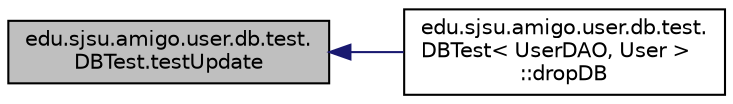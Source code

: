 digraph "edu.sjsu.amigo.user.db.test.DBTest.testUpdate"
{
  edge [fontname="Helvetica",fontsize="10",labelfontname="Helvetica",labelfontsize="10"];
  node [fontname="Helvetica",fontsize="10",shape=record];
  rankdir="LR";
  Node20 [label="edu.sjsu.amigo.user.db.test.\lDBTest.testUpdate",height=0.2,width=0.4,color="black", fillcolor="grey75", style="filled", fontcolor="black"];
  Node20 -> Node21 [dir="back",color="midnightblue",fontsize="10",style="solid"];
  Node21 [label="edu.sjsu.amigo.user.db.test.\lDBTest\< UserDAO, User \>\l::dropDB",height=0.2,width=0.4,color="black", fillcolor="white", style="filled",URL="$classedu_1_1sjsu_1_1amigo_1_1user_1_1db_1_1test_1_1_d_b_test.html#a0143d91f1c2120b6e72a2c1724b1beae"];
}
